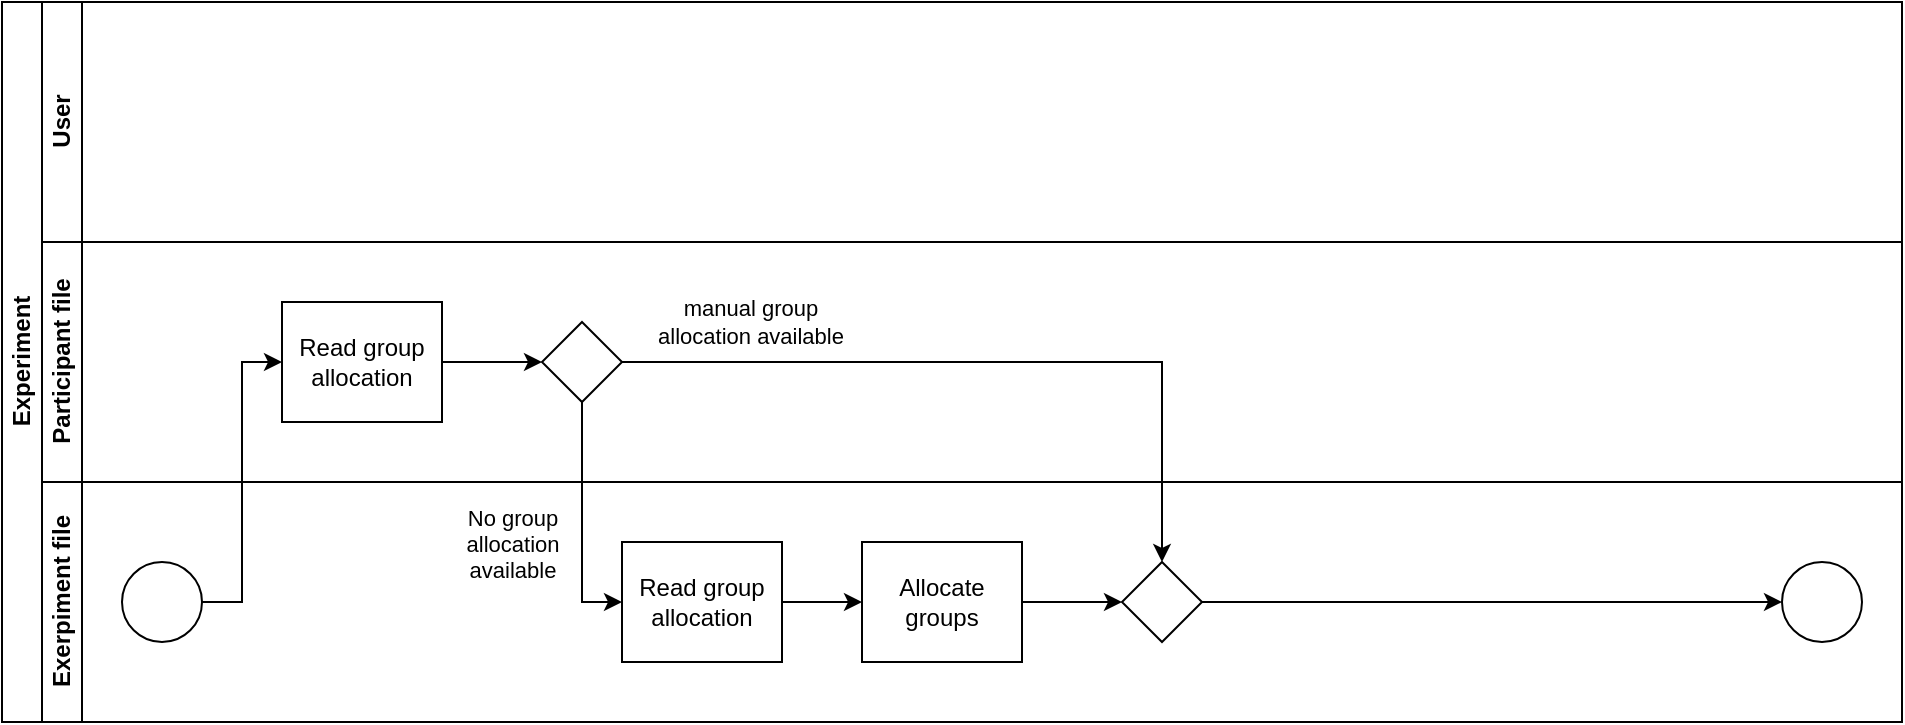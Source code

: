 <mxfile version="21.6.1" type="device">
  <diagram id="prtHgNgQTEPvFCAcTncT" name="Page-1">
    <mxGraphModel dx="1184" dy="687" grid="1" gridSize="10" guides="1" tooltips="1" connect="1" arrows="1" fold="1" page="1" pageScale="1" pageWidth="950" pageHeight="360" math="0" shadow="0">
      <root>
        <mxCell id="0" />
        <mxCell id="1" parent="0" />
        <mxCell id="dNxyNK7c78bLwvsdeMH5-19" value="Experiment" style="swimlane;html=1;childLayout=stackLayout;resizeParent=1;resizeParentMax=0;horizontal=0;startSize=20;horizontalStack=0;" parent="1" vertex="1">
          <mxGeometry width="950" height="360" as="geometry" />
        </mxCell>
        <mxCell id="dNxyNK7c78bLwvsdeMH5-20" value="User" style="swimlane;html=1;startSize=20;horizontal=0;" parent="dNxyNK7c78bLwvsdeMH5-19" vertex="1">
          <mxGeometry x="20" width="930" height="120" as="geometry" />
        </mxCell>
        <mxCell id="WSmSX_3TVf46EgoOAQ_6-16" style="edgeStyle=orthogonalEdgeStyle;rounded=0;orthogonalLoop=1;jettySize=auto;html=1;entryX=0;entryY=0.5;entryDx=0;entryDy=0;" parent="dNxyNK7c78bLwvsdeMH5-20" edge="1">
          <mxGeometry relative="1" as="geometry">
            <mxPoint x="820" y="50" as="targetPoint" />
          </mxGeometry>
        </mxCell>
        <mxCell id="dNxyNK7c78bLwvsdeMH5-21" value="Participant file" style="swimlane;html=1;startSize=20;horizontal=0;" parent="dNxyNK7c78bLwvsdeMH5-19" vertex="1">
          <mxGeometry x="20" y="120" width="930" height="120" as="geometry" />
        </mxCell>
        <mxCell id="WSmSX_3TVf46EgoOAQ_6-21" style="edgeStyle=orthogonalEdgeStyle;rounded=0;orthogonalLoop=1;jettySize=auto;html=1;entryX=0;entryY=0.5;entryDx=0;entryDy=0;" parent="dNxyNK7c78bLwvsdeMH5-21" edge="1">
          <mxGeometry relative="1" as="geometry">
            <mxPoint x="900" y="50" as="targetPoint" />
          </mxGeometry>
        </mxCell>
        <mxCell id="_Lk6X1f1YLJ5T_c_KmI_-3" value="" style="rhombus;whiteSpace=wrap;html=1;fontFamily=Helvetica;fontSize=12;fontColor=#000000;align=center;" parent="dNxyNK7c78bLwvsdeMH5-21" vertex="1">
          <mxGeometry x="250" y="40" width="40" height="40" as="geometry" />
        </mxCell>
        <mxCell id="_Lk6X1f1YLJ5T_c_KmI_-9" style="edgeStyle=orthogonalEdgeStyle;rounded=0;orthogonalLoop=1;jettySize=auto;html=1;entryX=0;entryY=0.5;entryDx=0;entryDy=0;" parent="dNxyNK7c78bLwvsdeMH5-21" source="_Lk6X1f1YLJ5T_c_KmI_-1" target="_Lk6X1f1YLJ5T_c_KmI_-3" edge="1">
          <mxGeometry relative="1" as="geometry" />
        </mxCell>
        <mxCell id="_Lk6X1f1YLJ5T_c_KmI_-1" value="Read group allocation" style="rounded=0;whiteSpace=wrap;html=1;fontFamily=Helvetica;fontSize=12;fontColor=#000000;align=center;" parent="dNxyNK7c78bLwvsdeMH5-21" vertex="1">
          <mxGeometry x="120" y="30" width="80" height="60" as="geometry" />
        </mxCell>
        <mxCell id="dNxyNK7c78bLwvsdeMH5-22" value="Exerpiment file" style="swimlane;html=1;startSize=20;horizontal=0;" parent="dNxyNK7c78bLwvsdeMH5-19" vertex="1">
          <mxGeometry x="20" y="240" width="930" height="120" as="geometry" />
        </mxCell>
        <mxCell id="koGJSWRSPWpVpO0U7He_-4" style="edgeStyle=orthogonalEdgeStyle;rounded=0;orthogonalLoop=1;jettySize=auto;html=1;entryX=0;entryY=0.5;entryDx=0;entryDy=0;" edge="1" parent="dNxyNK7c78bLwvsdeMH5-22" source="go5s9FM2Y8fomXYLC9Om-2" target="koGJSWRSPWpVpO0U7He_-2">
          <mxGeometry relative="1" as="geometry" />
        </mxCell>
        <mxCell id="go5s9FM2Y8fomXYLC9Om-2" value="" style="rhombus;whiteSpace=wrap;html=1;fontFamily=Helvetica;fontSize=12;fontColor=#000000;align=center;" parent="dNxyNK7c78bLwvsdeMH5-22" vertex="1">
          <mxGeometry x="540" y="40" width="40" height="40" as="geometry" />
        </mxCell>
        <mxCell id="_Lk6X1f1YLJ5T_c_KmI_-12" style="edgeStyle=orthogonalEdgeStyle;rounded=0;orthogonalLoop=1;jettySize=auto;html=1;entryX=0;entryY=0.5;entryDx=0;entryDy=0;" parent="dNxyNK7c78bLwvsdeMH5-22" source="_Lk6X1f1YLJ5T_c_KmI_-10" target="_Lk6X1f1YLJ5T_c_KmI_-5" edge="1">
          <mxGeometry relative="1" as="geometry" />
        </mxCell>
        <mxCell id="_Lk6X1f1YLJ5T_c_KmI_-10" value="Read group allocation" style="rounded=0;whiteSpace=wrap;html=1;fontFamily=Helvetica;fontSize=12;fontColor=#000000;align=center;" parent="dNxyNK7c78bLwvsdeMH5-22" vertex="1">
          <mxGeometry x="290" y="30" width="80" height="60" as="geometry" />
        </mxCell>
        <mxCell id="_Lk6X1f1YLJ5T_c_KmI_-13" style="edgeStyle=orthogonalEdgeStyle;rounded=0;orthogonalLoop=1;jettySize=auto;html=1;" parent="dNxyNK7c78bLwvsdeMH5-22" source="_Lk6X1f1YLJ5T_c_KmI_-5" target="go5s9FM2Y8fomXYLC9Om-2" edge="1">
          <mxGeometry relative="1" as="geometry" />
        </mxCell>
        <mxCell id="_Lk6X1f1YLJ5T_c_KmI_-5" value="Allocate groups" style="rounded=0;whiteSpace=wrap;html=1;fontFamily=Helvetica;fontSize=12;fontColor=#000000;align=center;" parent="dNxyNK7c78bLwvsdeMH5-22" vertex="1">
          <mxGeometry x="410" y="30" width="80" height="60" as="geometry" />
        </mxCell>
        <mxCell id="dNxyNK7c78bLwvsdeMH5-23" value="" style="ellipse;whiteSpace=wrap;html=1;labelBorderColor=default;labelBackgroundColor=default;align=center;" parent="dNxyNK7c78bLwvsdeMH5-22" vertex="1">
          <mxGeometry x="40" y="40" width="40" height="40" as="geometry" />
        </mxCell>
        <mxCell id="koGJSWRSPWpVpO0U7He_-2" value="" style="ellipse;whiteSpace=wrap;html=1;labelBorderColor=default;labelBackgroundColor=default;align=center;" vertex="1" parent="dNxyNK7c78bLwvsdeMH5-22">
          <mxGeometry x="870" y="40" width="40" height="40" as="geometry" />
        </mxCell>
        <mxCell id="WSmSX_3TVf46EgoOAQ_6-12" style="edgeStyle=orthogonalEdgeStyle;rounded=0;orthogonalLoop=1;jettySize=auto;html=1;entryX=0.5;entryY=0;entryDx=0;entryDy=0;" parent="dNxyNK7c78bLwvsdeMH5-19" edge="1">
          <mxGeometry relative="1" as="geometry">
            <mxPoint x="860" y="70" as="sourcePoint" />
          </mxGeometry>
        </mxCell>
        <mxCell id="WSmSX_3TVf46EgoOAQ_6-13" value="No participant &lt;br&gt;chosen" style="edgeLabel;html=1;align=center;verticalAlign=middle;resizable=0;points=[];" parent="WSmSX_3TVf46EgoOAQ_6-12" vertex="1" connectable="0">
          <mxGeometry x="747" y="2" relative="1" as="geometry">
            <mxPoint x="38" y="-25" as="offset" />
          </mxGeometry>
        </mxCell>
        <mxCell id="7uPW_eYRZqSrtQjB_KPH-4" value="No Participant &lt;br&gt;Chosen" style="edgeLabel;html=1;align=center;verticalAlign=middle;resizable=0;points=[];" parent="WSmSX_3TVf46EgoOAQ_6-12" vertex="1" connectable="0">
          <mxGeometry x="-0.385" y="-2" relative="1" as="geometry">
            <mxPoint as="offset" />
          </mxGeometry>
        </mxCell>
        <mxCell id="WSmSX_3TVf46EgoOAQ_6-15" style="edgeStyle=orthogonalEdgeStyle;rounded=0;orthogonalLoop=1;jettySize=auto;html=1;entryX=0;entryY=0.5;entryDx=0;entryDy=0;" parent="dNxyNK7c78bLwvsdeMH5-19" edge="1">
          <mxGeometry relative="1" as="geometry">
            <mxPoint x="740" y="50" as="targetPoint" />
          </mxGeometry>
        </mxCell>
        <mxCell id="WSmSX_3TVf46EgoOAQ_6-22" style="edgeStyle=orthogonalEdgeStyle;rounded=0;orthogonalLoop=1;jettySize=auto;html=1;entryX=0.5;entryY=0;entryDx=0;entryDy=0;" parent="dNxyNK7c78bLwvsdeMH5-19" edge="1">
          <mxGeometry relative="1" as="geometry">
            <mxPoint x="880" y="50" as="sourcePoint" />
          </mxGeometry>
        </mxCell>
        <mxCell id="7uPW_eYRZqSrtQjB_KPH-5" value="Participant &lt;br&gt;Chosen" style="edgeLabel;html=1;align=center;verticalAlign=middle;resizable=0;points=[];" parent="WSmSX_3TVf46EgoOAQ_6-22" vertex="1" connectable="0">
          <mxGeometry x="-0.713" y="3" relative="1" as="geometry">
            <mxPoint x="38" y="23" as="offset" />
          </mxGeometry>
        </mxCell>
        <mxCell id="_Lk6X1f1YLJ5T_c_KmI_-11" style="edgeStyle=orthogonalEdgeStyle;rounded=0;orthogonalLoop=1;jettySize=auto;html=1;entryX=0;entryY=0.5;entryDx=0;entryDy=0;" parent="dNxyNK7c78bLwvsdeMH5-19" source="_Lk6X1f1YLJ5T_c_KmI_-3" target="_Lk6X1f1YLJ5T_c_KmI_-10" edge="1">
          <mxGeometry relative="1" as="geometry" />
        </mxCell>
        <mxCell id="_Lk6X1f1YLJ5T_c_KmI_-17" value="No group &lt;br&gt;allocation &lt;br&gt;available" style="edgeLabel;html=1;align=center;verticalAlign=middle;resizable=0;points=[];" parent="_Lk6X1f1YLJ5T_c_KmI_-11" vertex="1" connectable="0">
          <mxGeometry x="-0.639" y="3" relative="1" as="geometry">
            <mxPoint x="-38" y="49" as="offset" />
          </mxGeometry>
        </mxCell>
        <mxCell id="_Lk6X1f1YLJ5T_c_KmI_-15" style="edgeStyle=orthogonalEdgeStyle;rounded=0;orthogonalLoop=1;jettySize=auto;html=1;entryX=0.5;entryY=0;entryDx=0;entryDy=0;" parent="dNxyNK7c78bLwvsdeMH5-19" source="_Lk6X1f1YLJ5T_c_KmI_-3" target="go5s9FM2Y8fomXYLC9Om-2" edge="1">
          <mxGeometry relative="1" as="geometry" />
        </mxCell>
        <mxCell id="_Lk6X1f1YLJ5T_c_KmI_-16" value="manual group &lt;br&gt;allocation available" style="edgeLabel;html=1;align=center;verticalAlign=middle;resizable=0;points=[];" parent="_Lk6X1f1YLJ5T_c_KmI_-15" vertex="1" connectable="0">
          <mxGeometry x="-0.822" y="-2" relative="1" as="geometry">
            <mxPoint x="31" y="-22" as="offset" />
          </mxGeometry>
        </mxCell>
        <mxCell id="koGJSWRSPWpVpO0U7He_-1" style="edgeStyle=orthogonalEdgeStyle;rounded=0;orthogonalLoop=1;jettySize=auto;html=1;entryX=0;entryY=0.5;entryDx=0;entryDy=0;" edge="1" parent="dNxyNK7c78bLwvsdeMH5-19" source="dNxyNK7c78bLwvsdeMH5-23" target="_Lk6X1f1YLJ5T_c_KmI_-1">
          <mxGeometry relative="1" as="geometry" />
        </mxCell>
        <mxCell id="WcqlEebcO3FFFfgGgb2w-16" value="" style="edgeStyle=orthogonalEdgeStyle;rounded=0;orthogonalLoop=1;jettySize=auto;html=1;" parent="1" edge="1">
          <mxGeometry relative="1" as="geometry">
            <mxPoint x="1020" y="170" as="targetPoint" />
          </mxGeometry>
        </mxCell>
      </root>
    </mxGraphModel>
  </diagram>
</mxfile>
